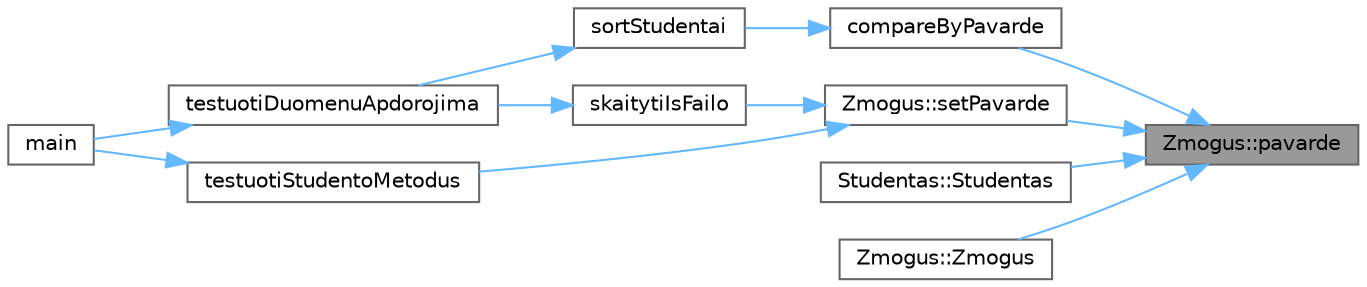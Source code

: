 digraph "Zmogus::pavarde"
{
 // INTERACTIVE_SVG=YES
 // LATEX_PDF_SIZE
  bgcolor="transparent";
  edge [fontname=Helvetica,fontsize=10,labelfontname=Helvetica,labelfontsize=10];
  node [fontname=Helvetica,fontsize=10,shape=box,height=0.2,width=0.4];
  rankdir="RL";
  Node1 [id="Node000001",label="Zmogus::pavarde",height=0.2,width=0.4,color="gray40", fillcolor="grey60", style="filled", fontcolor="black",tooltip=" "];
  Node1 -> Node2 [id="edge1_Node000001_Node000002",dir="back",color="steelblue1",style="solid",tooltip=" "];
  Node2 [id="Node000002",label="compareByPavarde",height=0.2,width=0.4,color="grey40", fillcolor="white", style="filled",URL="$funkcijos_8cpp.html#af2ab3189b93eeee714fd925f27f19b52",tooltip=" "];
  Node2 -> Node3 [id="edge2_Node000002_Node000003",dir="back",color="steelblue1",style="solid",tooltip=" "];
  Node3 [id="Node000003",label="sortStudentai",height=0.2,width=0.4,color="grey40", fillcolor="white", style="filled",URL="$funkcijos_8cpp.html#aa6728add47c688cc828f070be465134e",tooltip=" "];
  Node3 -> Node4 [id="edge3_Node000003_Node000004",dir="back",color="steelblue1",style="solid",tooltip=" "];
  Node4 [id="Node000004",label="testuotiDuomenuApdorojima",height=0.2,width=0.4,color="grey40", fillcolor="white", style="filled",URL="$funkcijos_8cpp.html#a9b67506502ea72a87dd4f7e8cc0f0072",tooltip=" "];
  Node4 -> Node5 [id="edge4_Node000004_Node000005",dir="back",color="steelblue1",style="solid",tooltip=" "];
  Node5 [id="Node000005",label="main",height=0.2,width=0.4,color="grey40", fillcolor="white", style="filled",URL="$main_8cpp.html#ae66f6b31b5ad750f1fe042a706a4e3d4",tooltip=" "];
  Node1 -> Node6 [id="edge5_Node000001_Node000006",dir="back",color="steelblue1",style="solid",tooltip=" "];
  Node6 [id="Node000006",label="Zmogus::setPavarde",height=0.2,width=0.4,color="grey40", fillcolor="white", style="filled",URL="$class_zmogus.html#ae4c3b02e68af5ed87c68101ba699539c",tooltip=" "];
  Node6 -> Node7 [id="edge6_Node000006_Node000007",dir="back",color="steelblue1",style="solid",tooltip=" "];
  Node7 [id="Node000007",label="skaitytiIsFailo",height=0.2,width=0.4,color="grey40", fillcolor="white", style="filled",URL="$funkcijos_8cpp.html#a55d40c2545ce55b7e4ee9536f339d291",tooltip=" "];
  Node7 -> Node4 [id="edge7_Node000007_Node000004",dir="back",color="steelblue1",style="solid",tooltip=" "];
  Node6 -> Node8 [id="edge8_Node000006_Node000008",dir="back",color="steelblue1",style="solid",tooltip=" "];
  Node8 [id="Node000008",label="testuotiStudentoMetodus",height=0.2,width=0.4,color="grey40", fillcolor="white", style="filled",URL="$funkcijos_8cpp.html#a0bcc3fa49fd1bf2474cbfd5ccf2aaff2",tooltip=" "];
  Node8 -> Node5 [id="edge9_Node000008_Node000005",dir="back",color="steelblue1",style="solid",tooltip=" "];
  Node1 -> Node9 [id="edge10_Node000001_Node000009",dir="back",color="steelblue1",style="solid",tooltip=" "];
  Node9 [id="Node000009",label="Studentas::Studentas",height=0.2,width=0.4,color="grey40", fillcolor="white", style="filled",URL="$class_studentas.html#a7b3f3a8f6acc9d3d18d8682502a80c29",tooltip=" "];
  Node1 -> Node10 [id="edge11_Node000001_Node000010",dir="back",color="steelblue1",style="solid",tooltip=" "];
  Node10 [id="Node000010",label="Zmogus::Zmogus",height=0.2,width=0.4,color="grey40", fillcolor="white", style="filled",URL="$class_zmogus.html#ae6bfb71e4c8fddf15f3a19b4bcd6fd26",tooltip=" "];
}
